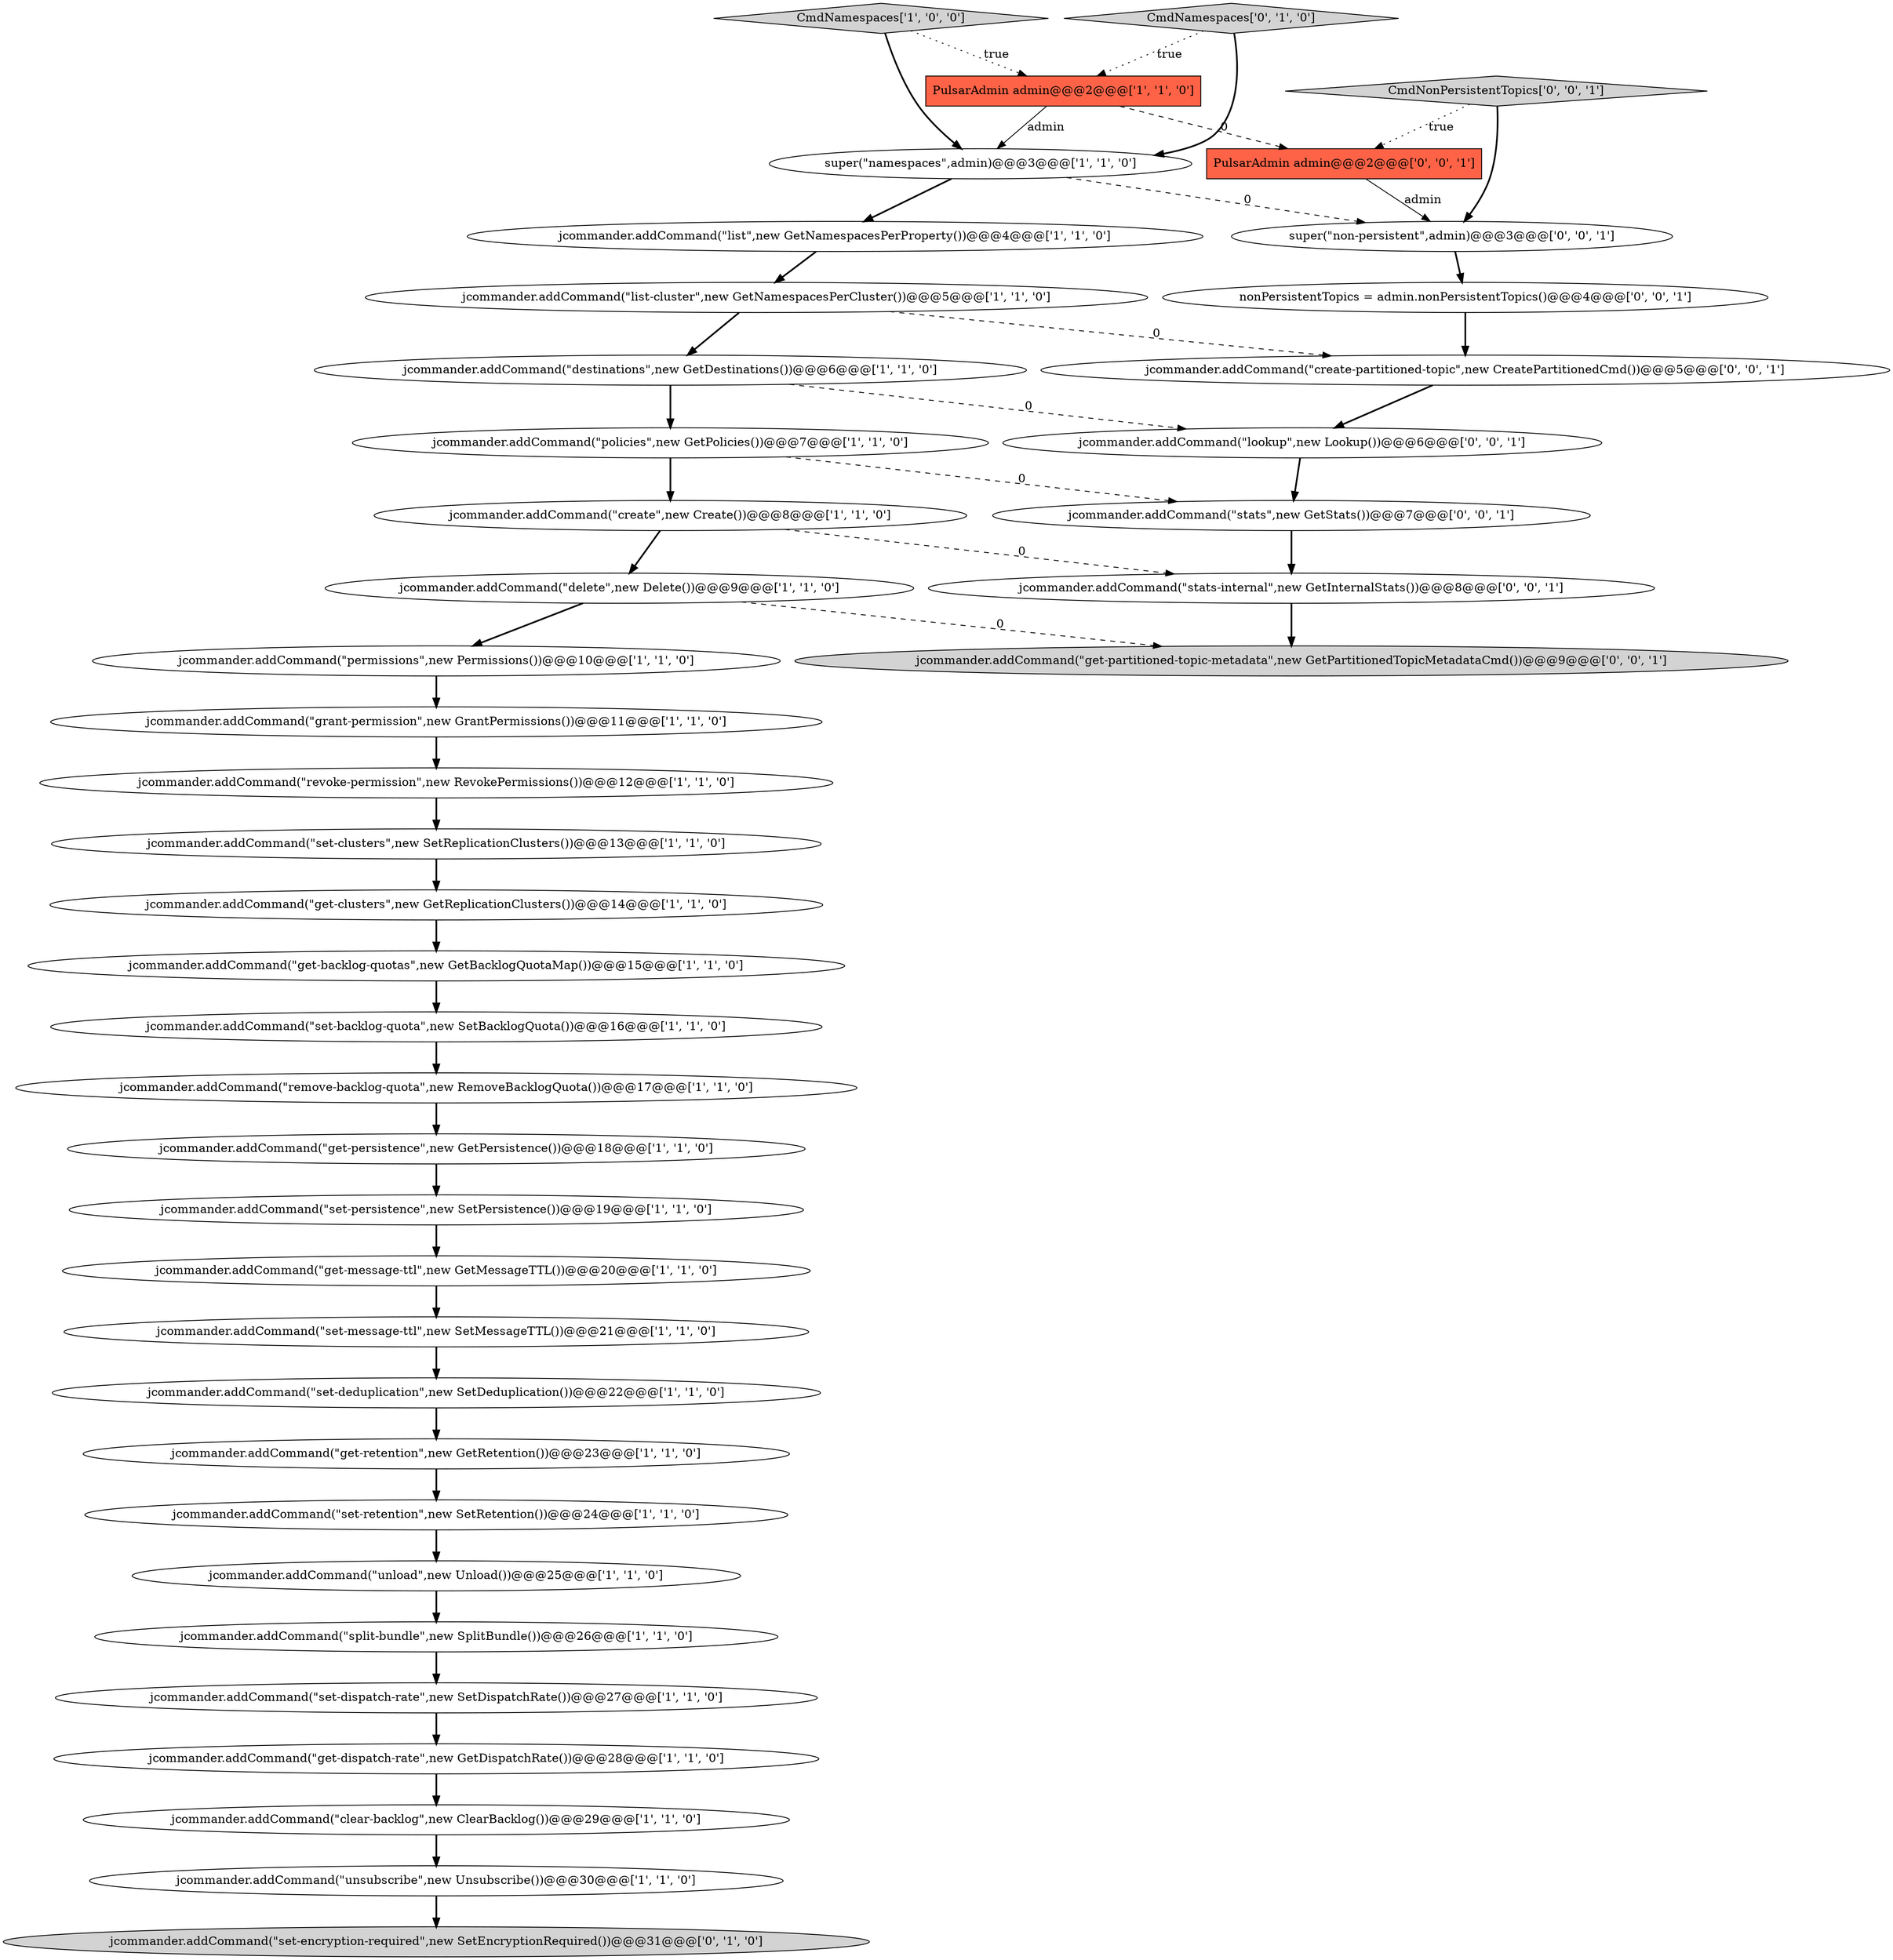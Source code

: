 digraph {
23 [style = filled, label = "jcommander.addCommand(\"get-clusters\",new GetReplicationClusters())@@@14@@@['1', '1', '0']", fillcolor = white, shape = ellipse image = "AAA0AAABBB1BBB"];
7 [style = filled, label = "jcommander.addCommand(\"set-persistence\",new SetPersistence())@@@19@@@['1', '1', '0']", fillcolor = white, shape = ellipse image = "AAA0AAABBB1BBB"];
18 [style = filled, label = "jcommander.addCommand(\"split-bundle\",new SplitBundle())@@@26@@@['1', '1', '0']", fillcolor = white, shape = ellipse image = "AAA0AAABBB1BBB"];
11 [style = filled, label = "PulsarAdmin admin@@@2@@@['1', '1', '0']", fillcolor = tomato, shape = box image = "AAA0AAABBB1BBB"];
20 [style = filled, label = "jcommander.addCommand(\"get-message-ttl\",new GetMessageTTL())@@@20@@@['1', '1', '0']", fillcolor = white, shape = ellipse image = "AAA0AAABBB1BBB"];
19 [style = filled, label = "jcommander.addCommand(\"set-clusters\",new SetReplicationClusters())@@@13@@@['1', '1', '0']", fillcolor = white, shape = ellipse image = "AAA0AAABBB1BBB"];
3 [style = filled, label = "jcommander.addCommand(\"set-dispatch-rate\",new SetDispatchRate())@@@27@@@['1', '1', '0']", fillcolor = white, shape = ellipse image = "AAA0AAABBB1BBB"];
31 [style = filled, label = "jcommander.addCommand(\"set-encryption-required\",new SetEncryptionRequired())@@@31@@@['0', '1', '0']", fillcolor = lightgray, shape = ellipse image = "AAA1AAABBB2BBB"];
17 [style = filled, label = "jcommander.addCommand(\"list\",new GetNamespacesPerProperty())@@@4@@@['1', '1', '0']", fillcolor = white, shape = ellipse image = "AAA0AAABBB1BBB"];
9 [style = filled, label = "jcommander.addCommand(\"set-deduplication\",new SetDeduplication())@@@22@@@['1', '1', '0']", fillcolor = white, shape = ellipse image = "AAA0AAABBB1BBB"];
25 [style = filled, label = "jcommander.addCommand(\"set-message-ttl\",new SetMessageTTL())@@@21@@@['1', '1', '0']", fillcolor = white, shape = ellipse image = "AAA0AAABBB1BBB"];
2 [style = filled, label = "jcommander.addCommand(\"policies\",new GetPolicies())@@@7@@@['1', '1', '0']", fillcolor = white, shape = ellipse image = "AAA0AAABBB1BBB"];
4 [style = filled, label = "jcommander.addCommand(\"set-backlog-quota\",new SetBacklogQuota())@@@16@@@['1', '1', '0']", fillcolor = white, shape = ellipse image = "AAA0AAABBB1BBB"];
6 [style = filled, label = "jcommander.addCommand(\"grant-permission\",new GrantPermissions())@@@11@@@['1', '1', '0']", fillcolor = white, shape = ellipse image = "AAA0AAABBB1BBB"];
15 [style = filled, label = "jcommander.addCommand(\"unsubscribe\",new Unsubscribe())@@@30@@@['1', '1', '0']", fillcolor = white, shape = ellipse image = "AAA0AAABBB1BBB"];
16 [style = filled, label = "jcommander.addCommand(\"permissions\",new Permissions())@@@10@@@['1', '1', '0']", fillcolor = white, shape = ellipse image = "AAA0AAABBB1BBB"];
38 [style = filled, label = "nonPersistentTopics = admin.nonPersistentTopics()@@@4@@@['0', '0', '1']", fillcolor = white, shape = ellipse image = "AAA0AAABBB3BBB"];
14 [style = filled, label = "CmdNamespaces['1', '0', '0']", fillcolor = lightgray, shape = diamond image = "AAA0AAABBB1BBB"];
0 [style = filled, label = "jcommander.addCommand(\"get-retention\",new GetRetention())@@@23@@@['1', '1', '0']", fillcolor = white, shape = ellipse image = "AAA0AAABBB1BBB"];
22 [style = filled, label = "jcommander.addCommand(\"list-cluster\",new GetNamespacesPerCluster())@@@5@@@['1', '1', '0']", fillcolor = white, shape = ellipse image = "AAA0AAABBB1BBB"];
8 [style = filled, label = "jcommander.addCommand(\"remove-backlog-quota\",new RemoveBacklogQuota())@@@17@@@['1', '1', '0']", fillcolor = white, shape = ellipse image = "AAA0AAABBB1BBB"];
13 [style = filled, label = "jcommander.addCommand(\"get-backlog-quotas\",new GetBacklogQuotaMap())@@@15@@@['1', '1', '0']", fillcolor = white, shape = ellipse image = "AAA0AAABBB1BBB"];
24 [style = filled, label = "jcommander.addCommand(\"unload\",new Unload())@@@25@@@['1', '1', '0']", fillcolor = white, shape = ellipse image = "AAA0AAABBB1BBB"];
34 [style = filled, label = "jcommander.addCommand(\"lookup\",new Lookup())@@@6@@@['0', '0', '1']", fillcolor = white, shape = ellipse image = "AAA0AAABBB3BBB"];
37 [style = filled, label = "jcommander.addCommand(\"stats-internal\",new GetInternalStats())@@@8@@@['0', '0', '1']", fillcolor = white, shape = ellipse image = "AAA0AAABBB3BBB"];
40 [style = filled, label = "CmdNonPersistentTopics['0', '0', '1']", fillcolor = lightgray, shape = diamond image = "AAA0AAABBB3BBB"];
33 [style = filled, label = "jcommander.addCommand(\"stats\",new GetStats())@@@7@@@['0', '0', '1']", fillcolor = white, shape = ellipse image = "AAA0AAABBB3BBB"];
5 [style = filled, label = "jcommander.addCommand(\"set-retention\",new SetRetention())@@@24@@@['1', '1', '0']", fillcolor = white, shape = ellipse image = "AAA0AAABBB1BBB"];
28 [style = filled, label = "jcommander.addCommand(\"get-persistence\",new GetPersistence())@@@18@@@['1', '1', '0']", fillcolor = white, shape = ellipse image = "AAA0AAABBB1BBB"];
10 [style = filled, label = "jcommander.addCommand(\"destinations\",new GetDestinations())@@@6@@@['1', '1', '0']", fillcolor = white, shape = ellipse image = "AAA0AAABBB1BBB"];
32 [style = filled, label = "jcommander.addCommand(\"create-partitioned-topic\",new CreatePartitionedCmd())@@@5@@@['0', '0', '1']", fillcolor = white, shape = ellipse image = "AAA0AAABBB3BBB"];
29 [style = filled, label = "jcommander.addCommand(\"get-dispatch-rate\",new GetDispatchRate())@@@28@@@['1', '1', '0']", fillcolor = white, shape = ellipse image = "AAA0AAABBB1BBB"];
27 [style = filled, label = "jcommander.addCommand(\"delete\",new Delete())@@@9@@@['1', '1', '0']", fillcolor = white, shape = ellipse image = "AAA0AAABBB1BBB"];
12 [style = filled, label = "super(\"namespaces\",admin)@@@3@@@['1', '1', '0']", fillcolor = white, shape = ellipse image = "AAA0AAABBB1BBB"];
1 [style = filled, label = "jcommander.addCommand(\"create\",new Create())@@@8@@@['1', '1', '0']", fillcolor = white, shape = ellipse image = "AAA0AAABBB1BBB"];
36 [style = filled, label = "PulsarAdmin admin@@@2@@@['0', '0', '1']", fillcolor = tomato, shape = box image = "AAA0AAABBB3BBB"];
30 [style = filled, label = "CmdNamespaces['0', '1', '0']", fillcolor = lightgray, shape = diamond image = "AAA0AAABBB2BBB"];
35 [style = filled, label = "super(\"non-persistent\",admin)@@@3@@@['0', '0', '1']", fillcolor = white, shape = ellipse image = "AAA0AAABBB3BBB"];
39 [style = filled, label = "jcommander.addCommand(\"get-partitioned-topic-metadata\",new GetPartitionedTopicMetadataCmd())@@@9@@@['0', '0', '1']", fillcolor = lightgray, shape = ellipse image = "AAA0AAABBB3BBB"];
21 [style = filled, label = "jcommander.addCommand(\"clear-backlog\",new ClearBacklog())@@@29@@@['1', '1', '0']", fillcolor = white, shape = ellipse image = "AAA0AAABBB1BBB"];
26 [style = filled, label = "jcommander.addCommand(\"revoke-permission\",new RevokePermissions())@@@12@@@['1', '1', '0']", fillcolor = white, shape = ellipse image = "AAA0AAABBB1BBB"];
3->29 [style = bold, label=""];
18->3 [style = bold, label=""];
28->7 [style = bold, label=""];
29->21 [style = bold, label=""];
22->32 [style = dashed, label="0"];
38->32 [style = bold, label=""];
10->2 [style = bold, label=""];
13->4 [style = bold, label=""];
24->18 [style = bold, label=""];
21->15 [style = bold, label=""];
6->26 [style = bold, label=""];
11->12 [style = solid, label="admin"];
15->31 [style = bold, label=""];
1->27 [style = bold, label=""];
14->12 [style = bold, label=""];
36->35 [style = solid, label="admin"];
4->8 [style = bold, label=""];
9->0 [style = bold, label=""];
34->33 [style = bold, label=""];
19->23 [style = bold, label=""];
7->20 [style = bold, label=""];
11->36 [style = dashed, label="0"];
33->37 [style = bold, label=""];
2->33 [style = dashed, label="0"];
27->16 [style = bold, label=""];
20->25 [style = bold, label=""];
26->19 [style = bold, label=""];
27->39 [style = dashed, label="0"];
23->13 [style = bold, label=""];
12->17 [style = bold, label=""];
37->39 [style = bold, label=""];
10->34 [style = dashed, label="0"];
5->24 [style = bold, label=""];
30->11 [style = dotted, label="true"];
30->12 [style = bold, label=""];
2->1 [style = bold, label=""];
8->28 [style = bold, label=""];
35->38 [style = bold, label=""];
16->6 [style = bold, label=""];
25->9 [style = bold, label=""];
12->35 [style = dashed, label="0"];
1->37 [style = dashed, label="0"];
32->34 [style = bold, label=""];
17->22 [style = bold, label=""];
14->11 [style = dotted, label="true"];
0->5 [style = bold, label=""];
40->35 [style = bold, label=""];
40->36 [style = dotted, label="true"];
22->10 [style = bold, label=""];
}
